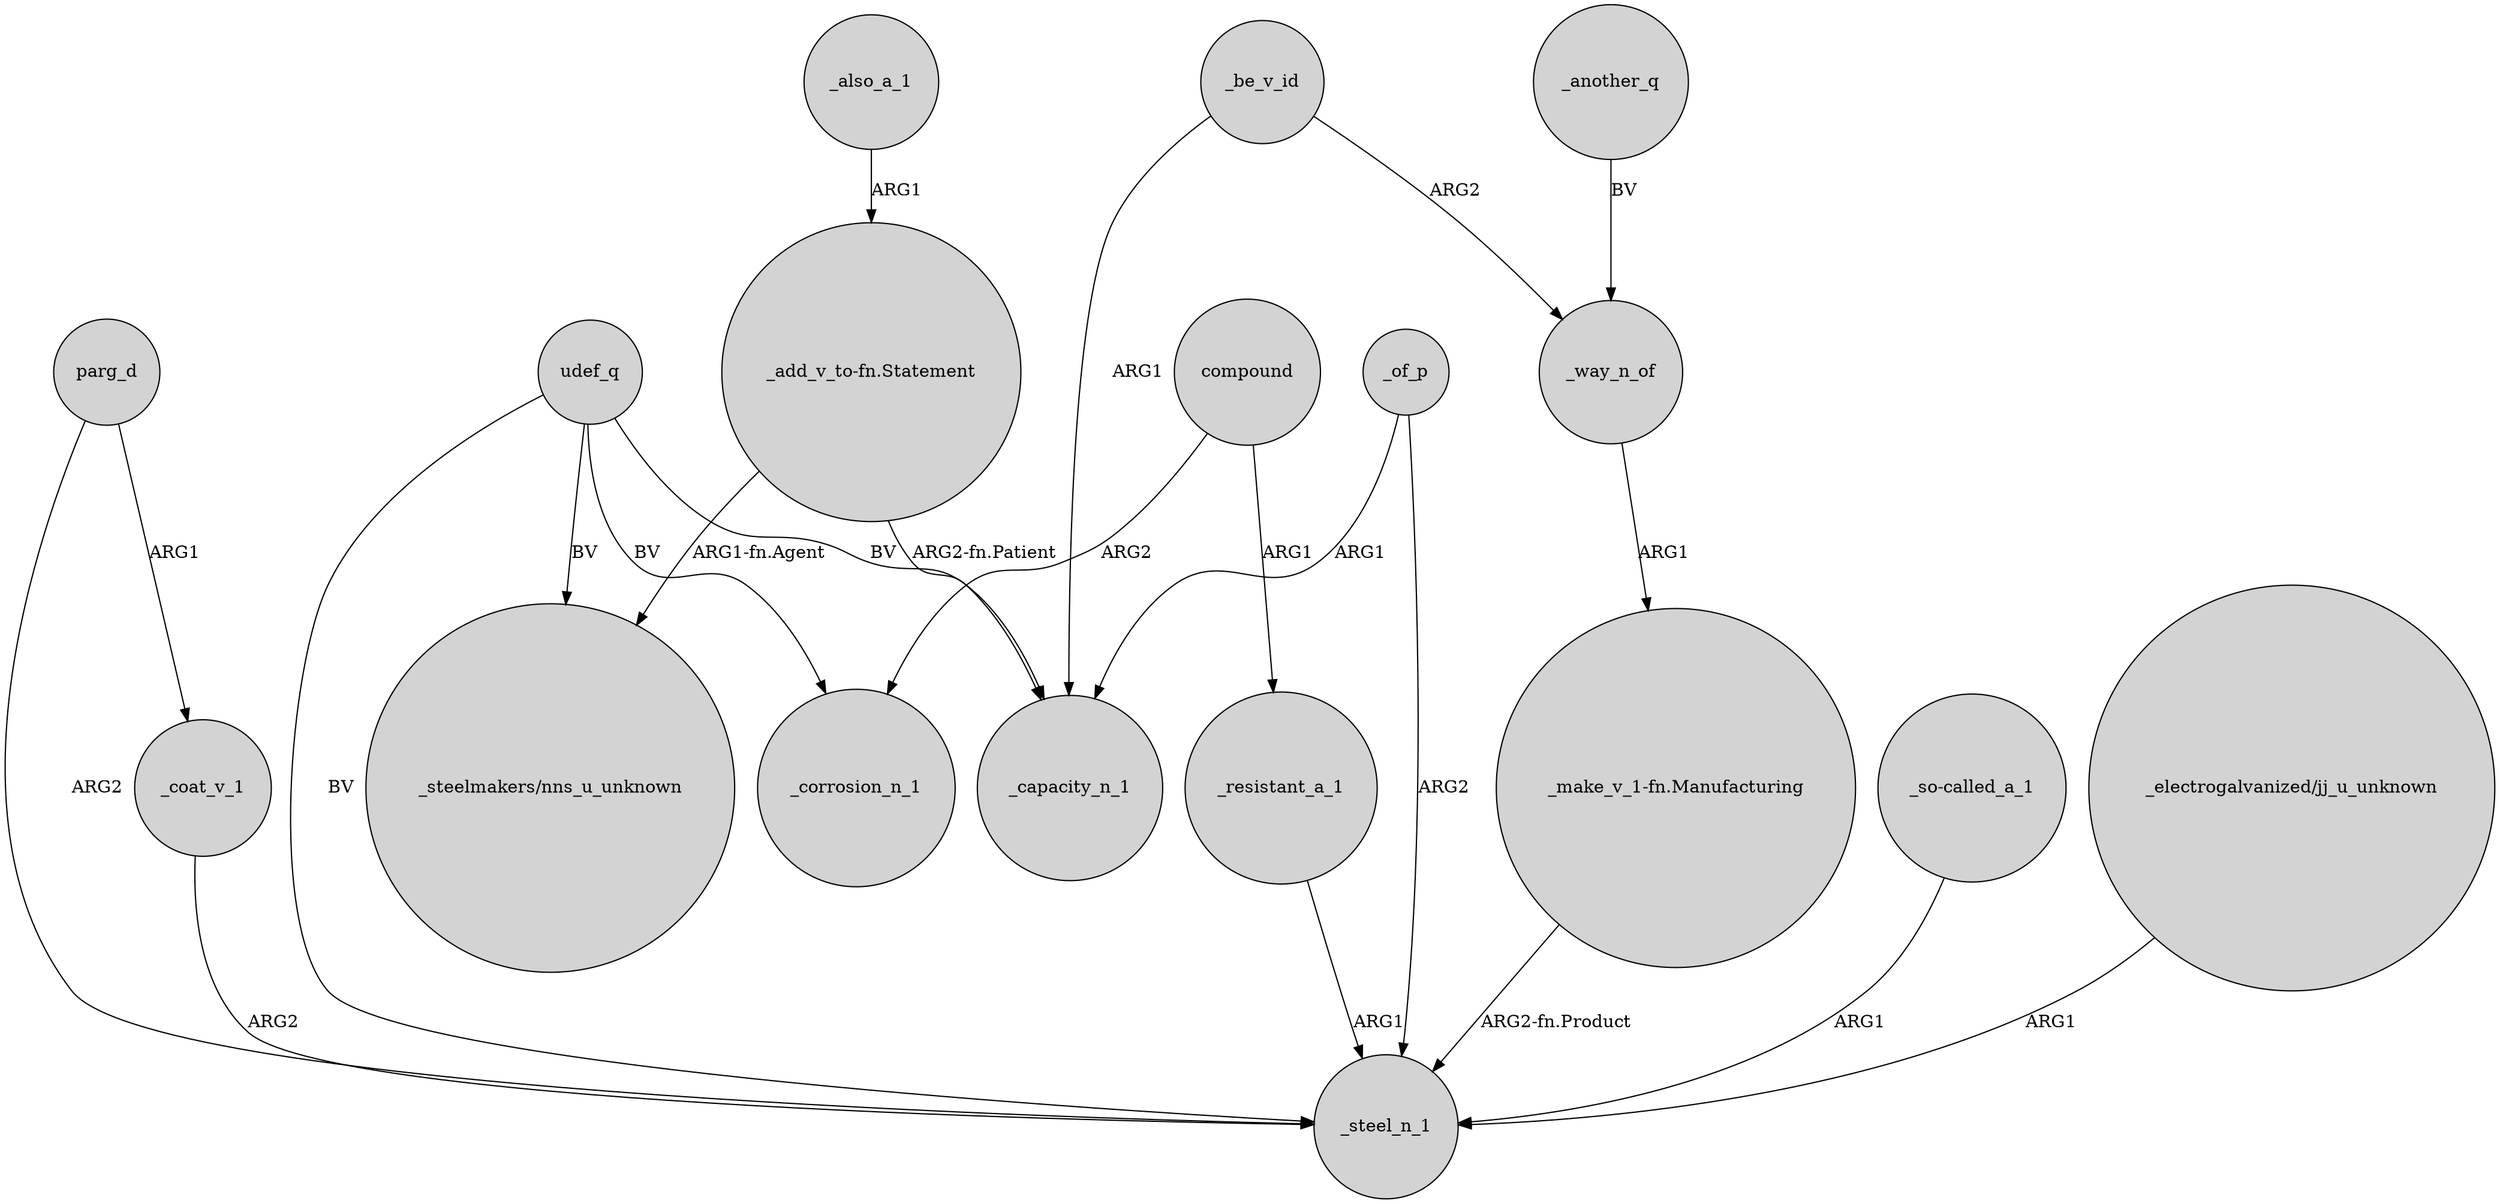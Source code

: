 digraph {
	node [shape=circle style=filled]
	_way_n_of -> "_make_v_1-fn.Manufacturing" [label=ARG1]
	parg_d -> _steel_n_1 [label=ARG2]
	udef_q -> _capacity_n_1 [label=BV]
	udef_q -> _steel_n_1 [label=BV]
	_be_v_id -> _way_n_of [label=ARG2]
	compound -> _resistant_a_1 [label=ARG1]
	_resistant_a_1 -> _steel_n_1 [label=ARG1]
	_also_a_1 -> "_add_v_to-fn.Statement" [label=ARG1]
	_of_p -> _capacity_n_1 [label=ARG1]
	parg_d -> _coat_v_1 [label=ARG1]
	_of_p -> _steel_n_1 [label=ARG2]
	"_so-called_a_1" -> _steel_n_1 [label=ARG1]
	"_make_v_1-fn.Manufacturing" -> _steel_n_1 [label="ARG2-fn.Product"]
	udef_q -> "_steelmakers/nns_u_unknown" [label=BV]
	_another_q -> _way_n_of [label=BV]
	compound -> _corrosion_n_1 [label=ARG2]
	"_add_v_to-fn.Statement" -> _capacity_n_1 [label="ARG2-fn.Patient"]
	"_electrogalvanized/jj_u_unknown" -> _steel_n_1 [label=ARG1]
	"_add_v_to-fn.Statement" -> "_steelmakers/nns_u_unknown" [label="ARG1-fn.Agent"]
	_be_v_id -> _capacity_n_1 [label=ARG1]
	udef_q -> _corrosion_n_1 [label=BV]
	_coat_v_1 -> _steel_n_1 [label=ARG2]
}
